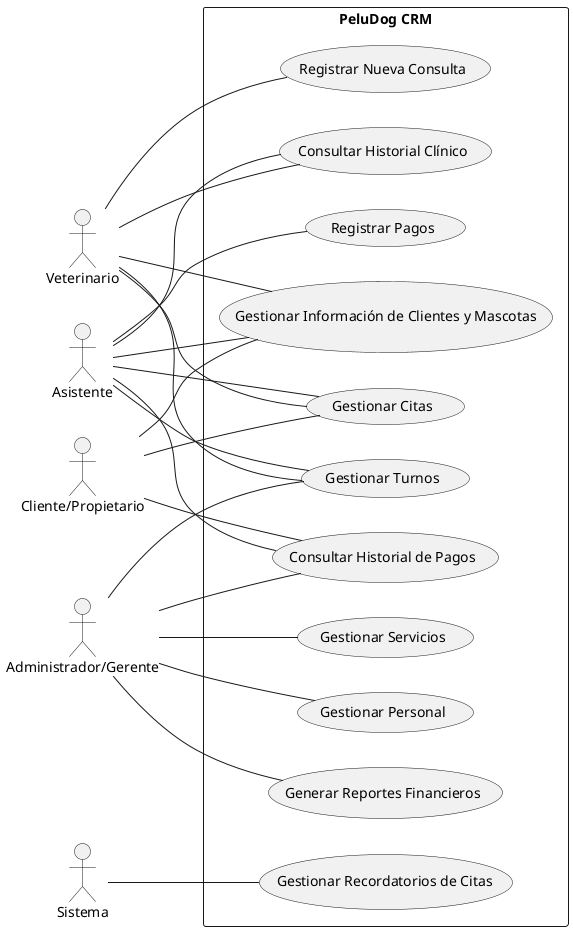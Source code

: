 @startuml
left to right direction

actor Asistente
actor Veterinario
actor "Cliente/Propietario" as Cliente
actor "Administrador/Gerente" as Admin
actor Sistema

rectangle "PeluDog CRM" {
  usecase "Gestionar Información de Clientes y Mascotas" as CU_GP01
  usecase "Gestionar Citas" as CU_GA01
  usecase "Gestionar Recordatorios de Citas" as CU_GA02
  usecase "Consultar Historial Clínico" as CU_AC01
  usecase "Registrar Nueva Consulta" as CU_AC02
  usecase "Gestionar Personal" as CU_RH01
  usecase "Gestionar Turnos" as CU_RH02
  usecase "Gestionar Servicios" as CU_RH03
  usecase "Registrar Pagos" as CU_PG01
  usecase "Consultar Historial de Pagos" as CU_PG02
  usecase "Generar Reportes Financieros" as CU_PG03
}

Asistente -- CU_GP01
Asistente -- CU_GA01
Asistente -- CU_AC01
Asistente -- CU_RH02
Asistente -- CU_PG01
Asistente -- CU_PG02

Veterinario -- CU_GP01
Veterinario -- CU_GA01
Veterinario -- CU_AC01
Veterinario -- CU_AC02
Veterinario -- CU_RH02

Cliente -- CU_GP01
Cliente -- CU_GA01
Cliente -- CU_PG02

Admin -- CU_RH01
Admin -- CU_RH02
Admin -- CU_RH03
Admin -- CU_PG02
Admin -- CU_PG03

Sistema -- CU_GA02

@enduml
